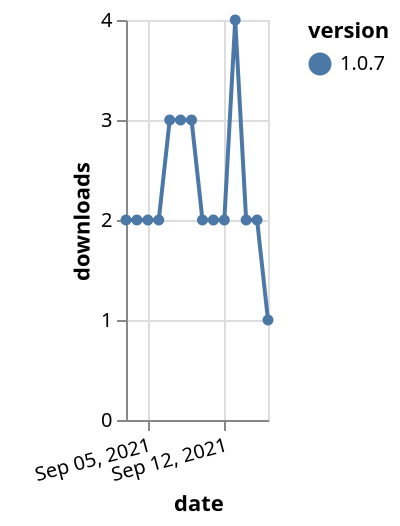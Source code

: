 {"$schema": "https://vega.github.io/schema/vega-lite/v5.json", "description": "A simple bar chart with embedded data.", "data": {"values": [{"date": "2021-09-03", "total": 2643, "delta": 2, "version": "1.0.7"}, {"date": "2021-09-04", "total": 2645, "delta": 2, "version": "1.0.7"}, {"date": "2021-09-05", "total": 2647, "delta": 2, "version": "1.0.7"}, {"date": "2021-09-06", "total": 2649, "delta": 2, "version": "1.0.7"}, {"date": "2021-09-07", "total": 2652, "delta": 3, "version": "1.0.7"}, {"date": "2021-09-08", "total": 2655, "delta": 3, "version": "1.0.7"}, {"date": "2021-09-09", "total": 2658, "delta": 3, "version": "1.0.7"}, {"date": "2021-09-10", "total": 2660, "delta": 2, "version": "1.0.7"}, {"date": "2021-09-11", "total": 2662, "delta": 2, "version": "1.0.7"}, {"date": "2021-09-12", "total": 2664, "delta": 2, "version": "1.0.7"}, {"date": "2021-09-13", "total": 2668, "delta": 4, "version": "1.0.7"}, {"date": "2021-09-14", "total": 2670, "delta": 2, "version": "1.0.7"}, {"date": "2021-09-15", "total": 2672, "delta": 2, "version": "1.0.7"}, {"date": "2021-09-16", "total": 2673, "delta": 1, "version": "1.0.7"}]}, "width": "container", "mark": {"type": "line", "point": {"filled": true}}, "encoding": {"x": {"field": "date", "type": "temporal", "timeUnit": "yearmonthdate", "title": "date", "axis": {"labelAngle": -15}}, "y": {"field": "delta", "type": "quantitative", "title": "downloads"}, "color": {"field": "version", "type": "nominal"}, "tooltip": {"field": "delta"}}}